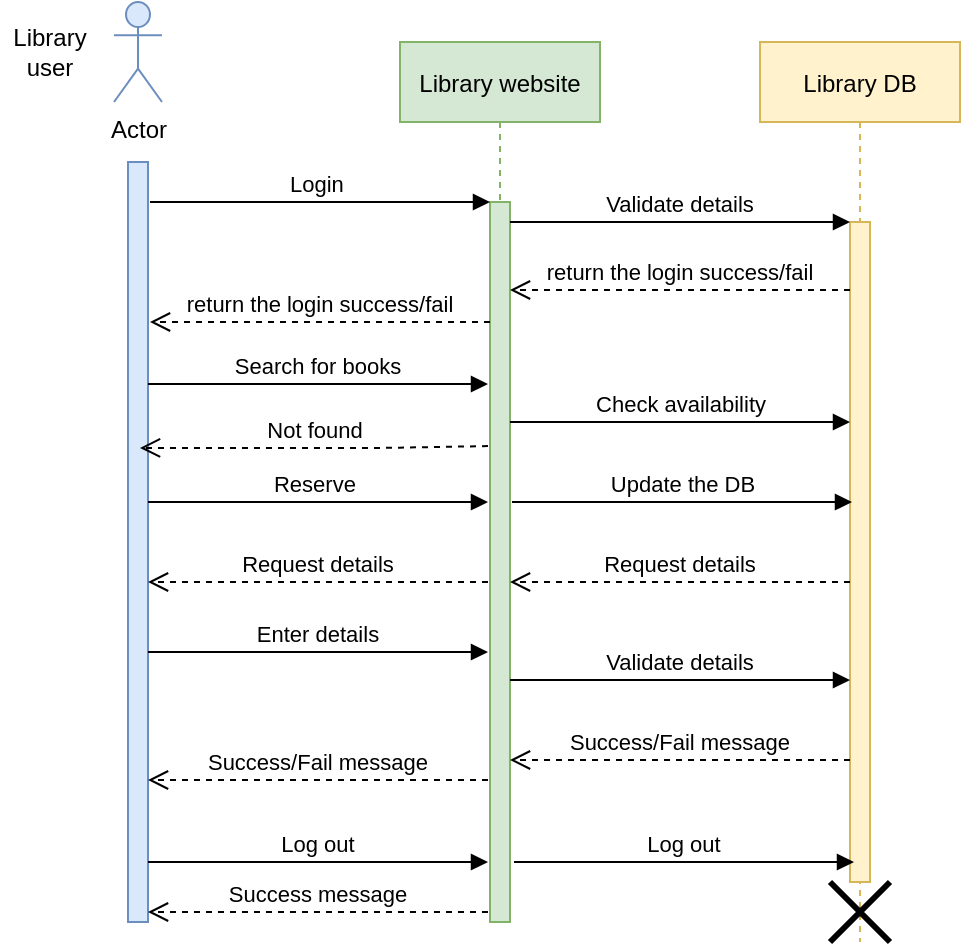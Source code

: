 <mxfile version="13.7.9" type="device"><diagram id="kgpKYQtTHZ0yAKxKKP6v" name="Page-1"><mxGraphModel dx="1106" dy="750" grid="1" gridSize="10" guides="1" tooltips="1" connect="1" arrows="1" fold="1" page="1" pageScale="1" pageWidth="850" pageHeight="1100" math="0" shadow="0"><root><mxCell id="0"/><mxCell id="1" parent="0"/><mxCell id="3nuBFxr9cyL0pnOWT2aG-5" value="Library website" style="shape=umlLifeline;perimeter=lifelinePerimeter;container=1;collapsible=0;recursiveResize=0;rounded=0;shadow=0;strokeWidth=1;fillColor=#d5e8d4;strokeColor=#82b366;" parent="1" vertex="1"><mxGeometry x="300" y="80" width="100" height="440" as="geometry"/></mxCell><mxCell id="3nuBFxr9cyL0pnOWT2aG-6" value="" style="points=[];perimeter=orthogonalPerimeter;rounded=0;shadow=0;strokeWidth=1;fillColor=#d5e8d4;strokeColor=#82b366;" parent="3nuBFxr9cyL0pnOWT2aG-5" vertex="1"><mxGeometry x="45" y="80" width="10" height="360" as="geometry"/></mxCell><mxCell id="3nuBFxr9cyL0pnOWT2aG-7" value="return the login success/fail" style="verticalAlign=bottom;endArrow=open;dashed=1;endSize=8;exitX=0;exitY=0.95;shadow=0;strokeWidth=1;" parent="1" edge="1"><mxGeometry relative="1" as="geometry"><mxPoint x="175" y="220.0" as="targetPoint"/><mxPoint x="345" y="220.0" as="sourcePoint"/><Array as="points"><mxPoint x="290" y="220"/></Array><mxPoint as="offset"/></mxGeometry></mxCell><mxCell id="3nuBFxr9cyL0pnOWT2aG-8" value="Login " style="verticalAlign=bottom;endArrow=block;entryX=0;entryY=0;shadow=0;strokeWidth=1;" parent="1" target="3nuBFxr9cyL0pnOWT2aG-6" edge="1"><mxGeometry relative="1" as="geometry"><mxPoint x="175" y="160.0" as="sourcePoint"/><mxPoint as="offset"/></mxGeometry></mxCell><mxCell id="Qs763s6R1isjzmkocvJv-1" value="Library DB" style="shape=umlLifeline;perimeter=lifelinePerimeter;container=1;collapsible=0;recursiveResize=0;rounded=0;shadow=0;strokeWidth=1;fillColor=#fff2cc;strokeColor=#d6b656;" vertex="1" parent="1"><mxGeometry x="480" y="80" width="100" height="450" as="geometry"/></mxCell><mxCell id="Qs763s6R1isjzmkocvJv-2" value="" style="points=[];perimeter=orthogonalPerimeter;rounded=0;shadow=0;strokeWidth=1;fillColor=#fff2cc;strokeColor=#d6b656;" vertex="1" parent="Qs763s6R1isjzmkocvJv-1"><mxGeometry x="45" y="90" width="10" height="330" as="geometry"/></mxCell><mxCell id="Qs763s6R1isjzmkocvJv-40" value="" style="shape=umlDestroy;whiteSpace=wrap;html=1;strokeWidth=3;" vertex="1" parent="Qs763s6R1isjzmkocvJv-1"><mxGeometry x="35" y="420" width="30" height="30" as="geometry"/></mxCell><mxCell id="Qs763s6R1isjzmkocvJv-4" value="" style="points=[];perimeter=orthogonalPerimeter;rounded=0;shadow=0;strokeWidth=1;fillColor=#dae8fc;strokeColor=#6c8ebf;" vertex="1" parent="1"><mxGeometry x="164" y="140" width="10" height="380" as="geometry"/></mxCell><mxCell id="Qs763s6R1isjzmkocvJv-5" value="Actor" style="shape=umlActor;verticalLabelPosition=bottom;verticalAlign=top;html=1;outlineConnect=0;fillColor=#dae8fc;strokeColor=#6c8ebf;" vertex="1" parent="1"><mxGeometry x="157" y="60" width="24" height="50" as="geometry"/></mxCell><mxCell id="Qs763s6R1isjzmkocvJv-11" value="Library user" style="text;html=1;strokeColor=none;fillColor=none;align=center;verticalAlign=middle;whiteSpace=wrap;rounded=0;" vertex="1" parent="1"><mxGeometry x="100" y="70" width="50" height="30" as="geometry"/></mxCell><mxCell id="Qs763s6R1isjzmkocvJv-16" value="Validate details" style="verticalAlign=bottom;endArrow=block;entryX=0;entryY=0;shadow=0;strokeWidth=1;" edge="1" parent="1"><mxGeometry relative="1" as="geometry"><mxPoint x="355" y="170.0" as="sourcePoint"/><mxPoint x="525" y="170.0" as="targetPoint"/><mxPoint as="offset"/></mxGeometry></mxCell><mxCell id="Qs763s6R1isjzmkocvJv-18" value="Search for books" style="verticalAlign=bottom;endArrow=block;shadow=0;strokeWidth=1;" edge="1" parent="1"><mxGeometry relative="1" as="geometry"><mxPoint x="174" y="251.0" as="sourcePoint"/><mxPoint x="344" y="251" as="targetPoint"/><mxPoint as="offset"/></mxGeometry></mxCell><mxCell id="Qs763s6R1isjzmkocvJv-23" value="Not found" style="html=1;verticalAlign=bottom;endArrow=open;dashed=1;endSize=8;exitX=-0.1;exitY=0.869;exitDx=0;exitDy=0;exitPerimeter=0;entryX=0.6;entryY=0.842;entryDx=0;entryDy=0;entryPerimeter=0;" edge="1" parent="1"><mxGeometry relative="1" as="geometry"><mxPoint x="344" y="282.04" as="sourcePoint"/><mxPoint x="170" y="282.98" as="targetPoint"/><Array as="points"><mxPoint x="290" y="283"/><mxPoint x="210" y="283"/></Array></mxGeometry></mxCell><mxCell id="Qs763s6R1isjzmkocvJv-24" value="Reserve " style="verticalAlign=bottom;endArrow=block;shadow=0;strokeWidth=1;" edge="1" parent="1"><mxGeometry relative="1" as="geometry"><mxPoint x="174" y="310.0" as="sourcePoint"/><mxPoint x="344" y="310" as="targetPoint"/><mxPoint as="offset"/></mxGeometry></mxCell><mxCell id="Qs763s6R1isjzmkocvJv-26" value="Check availability" style="html=1;verticalAlign=bottom;endArrow=block;" edge="1" parent="1"><mxGeometry width="80" relative="1" as="geometry"><mxPoint x="355" y="270" as="sourcePoint"/><mxPoint x="525" y="270" as="targetPoint"/></mxGeometry></mxCell><mxCell id="Qs763s6R1isjzmkocvJv-27" value="return the login success/fail" style="verticalAlign=bottom;endArrow=open;dashed=1;endSize=8;exitX=0;exitY=0.95;shadow=0;strokeWidth=1;" edge="1" parent="1"><mxGeometry relative="1" as="geometry"><mxPoint x="355" y="204.0" as="targetPoint"/><mxPoint x="525" y="204.0" as="sourcePoint"/><Array as="points"><mxPoint x="470" y="204"/></Array><mxPoint as="offset"/></mxGeometry></mxCell><mxCell id="Qs763s6R1isjzmkocvJv-30" value="Update the DB" style="html=1;verticalAlign=bottom;endArrow=block;" edge="1" parent="1"><mxGeometry width="80" relative="1" as="geometry"><mxPoint x="356" y="310" as="sourcePoint"/><mxPoint x="526" y="310" as="targetPoint"/></mxGeometry></mxCell><mxCell id="Qs763s6R1isjzmkocvJv-31" value="Request details" style="verticalAlign=bottom;endArrow=open;dashed=1;endSize=8;exitX=0;exitY=0.95;shadow=0;strokeWidth=1;" edge="1" parent="1"><mxGeometry relative="1" as="geometry"><mxPoint x="355" y="350.0" as="targetPoint"/><mxPoint x="525" y="350.0" as="sourcePoint"/><Array as="points"><mxPoint x="470" y="350"/></Array><mxPoint as="offset"/></mxGeometry></mxCell><mxCell id="Qs763s6R1isjzmkocvJv-32" value="Request details" style="verticalAlign=bottom;endArrow=open;dashed=1;endSize=8;exitX=0;exitY=0.95;shadow=0;strokeWidth=1;" edge="1" parent="1"><mxGeometry relative="1" as="geometry"><mxPoint x="174" y="350.0" as="targetPoint"/><mxPoint x="344" y="350.0" as="sourcePoint"/><Array as="points"><mxPoint x="289" y="350"/></Array><mxPoint as="offset"/></mxGeometry></mxCell><mxCell id="Qs763s6R1isjzmkocvJv-33" value="Enter details" style="verticalAlign=bottom;endArrow=block;shadow=0;strokeWidth=1;" edge="1" parent="1"><mxGeometry relative="1" as="geometry"><mxPoint x="174" y="385" as="sourcePoint"/><mxPoint x="344" y="385" as="targetPoint"/><mxPoint as="offset"/></mxGeometry></mxCell><mxCell id="Qs763s6R1isjzmkocvJv-34" value="Validate details" style="verticalAlign=bottom;endArrow=block;shadow=0;strokeWidth=1;" edge="1" parent="1"><mxGeometry relative="1" as="geometry"><mxPoint x="355" y="399" as="sourcePoint"/><mxPoint x="525" y="399" as="targetPoint"/><mxPoint as="offset"/></mxGeometry></mxCell><mxCell id="Qs763s6R1isjzmkocvJv-35" value="Success/Fail message" style="verticalAlign=bottom;endArrow=open;dashed=1;endSize=8;exitX=0;exitY=0.95;shadow=0;strokeWidth=1;" edge="1" parent="1"><mxGeometry relative="1" as="geometry"><mxPoint x="355" y="439.0" as="targetPoint"/><mxPoint x="525" y="439.0" as="sourcePoint"/><Array as="points"><mxPoint x="470" y="439"/></Array><mxPoint as="offset"/></mxGeometry></mxCell><mxCell id="Qs763s6R1isjzmkocvJv-37" value="Success/Fail message" style="verticalAlign=bottom;endArrow=open;dashed=1;endSize=8;exitX=0;exitY=0.95;shadow=0;strokeWidth=1;" edge="1" parent="1"><mxGeometry relative="1" as="geometry"><mxPoint x="174" y="449.0" as="targetPoint"/><mxPoint x="344" y="449.0" as="sourcePoint"/><Array as="points"><mxPoint x="289" y="449"/></Array><mxPoint as="offset"/></mxGeometry></mxCell><mxCell id="Qs763s6R1isjzmkocvJv-38" value="Log out" style="verticalAlign=bottom;endArrow=block;shadow=0;strokeWidth=1;" edge="1" parent="1"><mxGeometry relative="1" as="geometry"><mxPoint x="174" y="490" as="sourcePoint"/><mxPoint x="344" y="490" as="targetPoint"/><mxPoint as="offset"/></mxGeometry></mxCell><mxCell id="Qs763s6R1isjzmkocvJv-41" value="Log out" style="verticalAlign=bottom;endArrow=block;shadow=0;strokeWidth=1;" edge="1" parent="1"><mxGeometry relative="1" as="geometry"><mxPoint x="357" y="490" as="sourcePoint"/><mxPoint x="527" y="490" as="targetPoint"/><mxPoint as="offset"/></mxGeometry></mxCell><mxCell id="Qs763s6R1isjzmkocvJv-42" value="Success message" style="verticalAlign=bottom;endArrow=open;dashed=1;endSize=8;exitX=0;exitY=0.95;shadow=0;strokeWidth=1;" edge="1" parent="1"><mxGeometry relative="1" as="geometry"><mxPoint x="174" y="515.0" as="targetPoint"/><mxPoint x="344" y="515.0" as="sourcePoint"/><Array as="points"><mxPoint x="289" y="515"/></Array><mxPoint as="offset"/></mxGeometry></mxCell></root></mxGraphModel></diagram></mxfile>